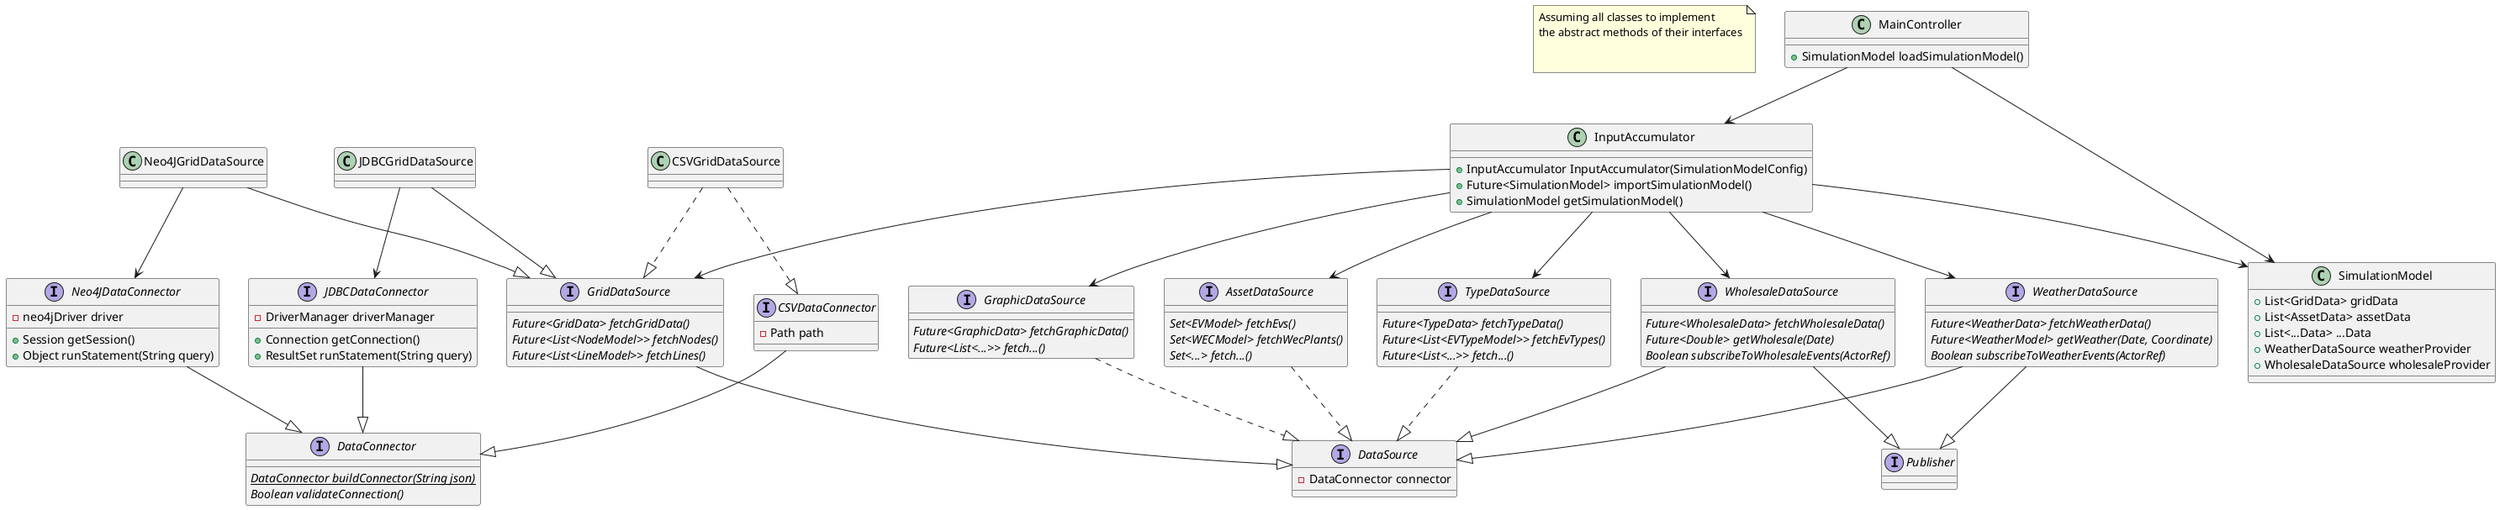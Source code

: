 @startuml

note "Assuming all classes to implement \nthe abstract methods of their interfaces\n\n" as generalNotes

interface Publisher

interface DataConnector {
{static}{abstract}DataConnector buildConnector(String json)
{abstract}Boolean validateConnection()
}

interface Neo4JDataConnector {
- neo4jDriver driver
+ Session getSession()
+ Object runStatement(String query)
}
Neo4JDataConnector 	--|> DataConnector

interface JDBCDataConnector {
- DriverManager driverManager
+ Connection getConnection()
+ ResultSet runStatement(String query)
}
JDBCDataConnector 	--|> DataConnector

interface CSVDataConnector {
- Path path
}
CSVDataConnector 	--|> DataConnector

interface DataSource {
- DataConnector connector
}

interface GridDataSource {
{abstract}Future<GridData> fetchGridData()
{abstract}Future<List<NodeModel>> fetchNodes()
{abstract}Future<List<LineModel>> fetchLines()
}
GridDataSource 	--|> DataSource

class Neo4JGridDataSource {
}
Neo4JGridDataSource --|> GridDataSource
Neo4JGridDataSource -->  Neo4JDataConnector

class JDBCGridDataSource {
}
JDBCGridDataSource --|> GridDataSource
JDBCGridDataSource -->  JDBCDataConnector

class CSVGridDataSource {
}
CSVGridDataSource ..|> GridDataSource
CSVGridDataSource ..|> CSVDataConnector

interface AssetDataSource {
{abstract}Set<EVModel> fetchEvs()
{abstract}Set<WECModel> fetchWecPlants()
{abstract}Set<...> fetch...()
}
AssetDataSource 	..|> DataSource

interface TypeDataSource {
{abstract}Future<TypeData> fetchTypeData()
{abstract}Future<List<EVTypeModel>> fetchEvTypes()
{abstract}Future<List<...>> fetch...()
}
TypeDataSource 	..|> DataSource

interface GraphicDataSource {
{abstract}Future<GraphicData> fetchGraphicData()
{abstract}Future<List<...>> fetch...()
}
GraphicDataSource 	..|> DataSource

interface WeatherDataSource {
{abstract}Future<WeatherData> fetchWeatherData()
{abstract}Future<WeatherModel> getWeather(Date, Coordinate)
{abstract}Boolean subscribeToWeatherEvents(ActorRef)
}
WeatherDataSource 	--|> DataSource
WeatherDataSource 	--|> Publisher

interface WholesaleDataSource {
{abstract}Future<WholesaleData> fetchWholesaleData()
{abstract}Future<Double> getWholesale(Date)
{abstract}Boolean subscribeToWholesaleEvents(ActorRef)
}
WholesaleDataSource 	--|> DataSource
WholesaleDataSource 	--|> Publisher

Class InputAccumulator {
+ InputAccumulator InputAccumulator(SimulationModelConfig)
+ Future<SimulationModel> importSimulationModel()
+ SimulationModel getSimulationModel()
}
InputAccumulator --> GridDataSource
InputAccumulator --> AssetDataSource
InputAccumulator --> TypeDataSource
InputAccumulator --> GraphicDataSource
InputAccumulator --> WeatherDataSource
InputAccumulator --> WholesaleDataSource
InputAccumulator --> SimulationModel

Class SimulationModel {
+ List<GridData> gridData
+ List<AssetData> assetData
+ List<...Data> ...Data
+ WeatherDataSource weatherProvider
+ WholesaleDataSource wholesaleProvider
}

Class MainController {
+ SimulationModel loadSimulationModel()
}
MainController --> InputAccumulator
MainController --> SimulationModel




@enduml